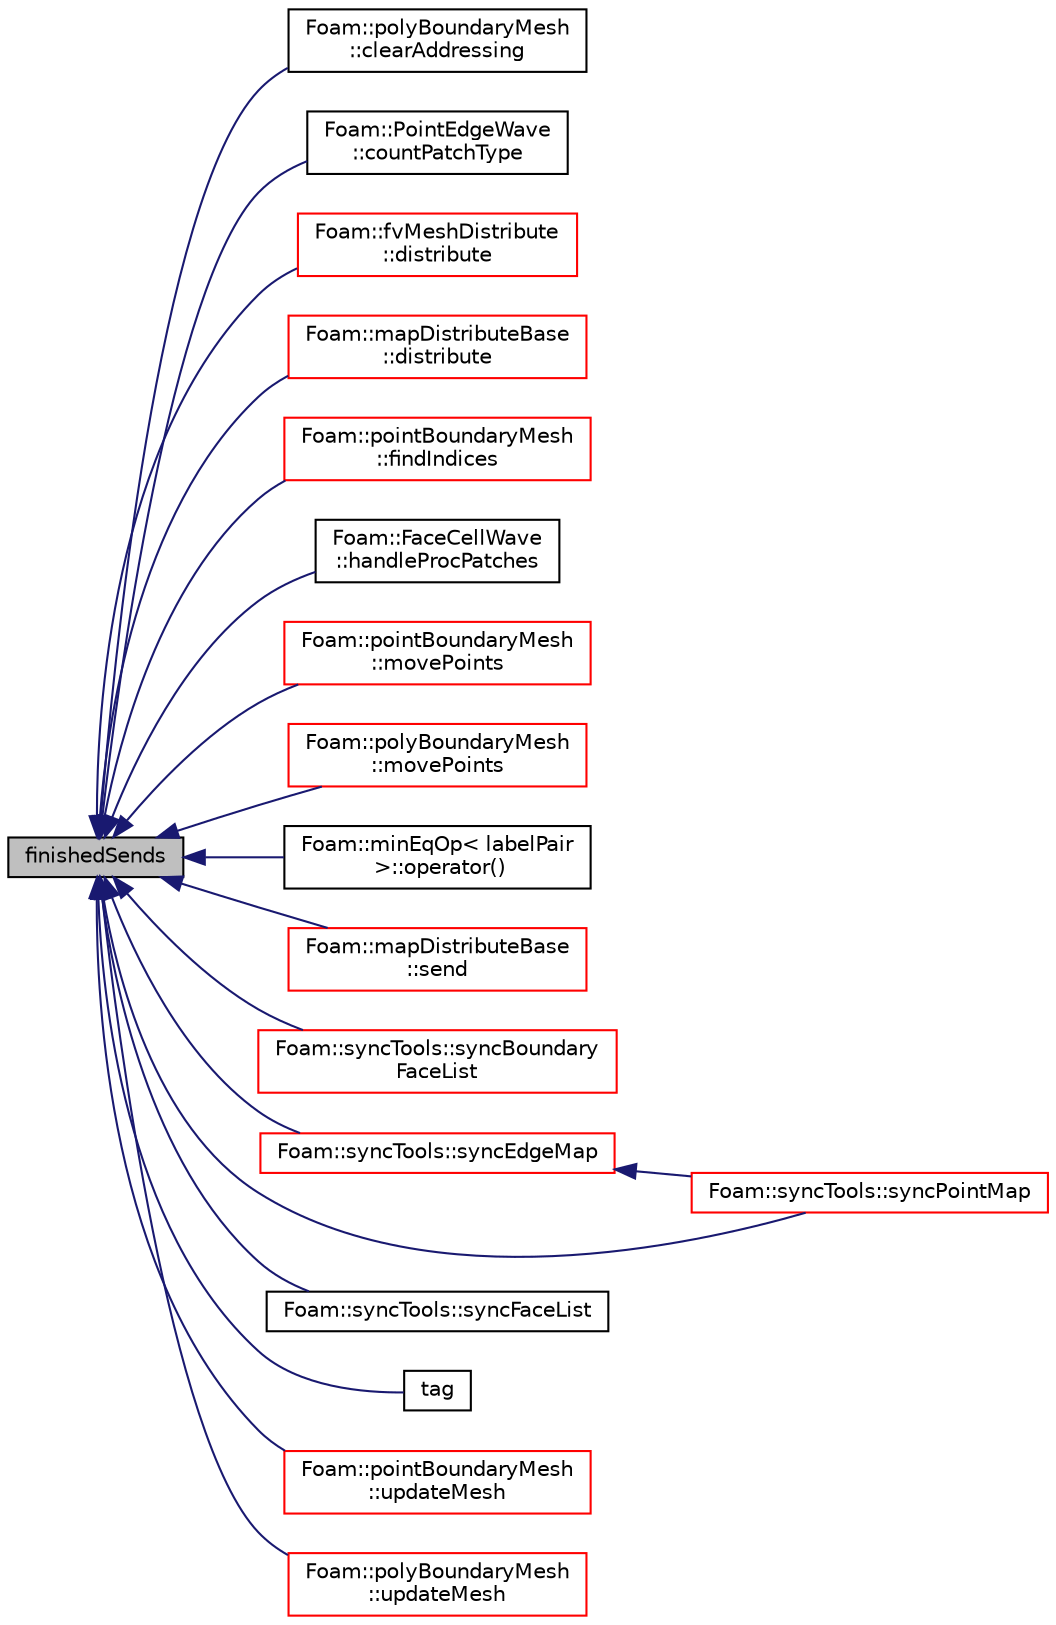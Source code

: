 digraph "finishedSends"
{
  bgcolor="transparent";
  edge [fontname="Helvetica",fontsize="10",labelfontname="Helvetica",labelfontsize="10"];
  node [fontname="Helvetica",fontsize="10",shape=record];
  rankdir="LR";
  Node54 [label="finishedSends",height=0.2,width=0.4,color="black", fillcolor="grey75", style="filled", fontcolor="black"];
  Node54 -> Node55 [dir="back",color="midnightblue",fontsize="10",style="solid",fontname="Helvetica"];
  Node55 [label="Foam::polyBoundaryMesh\l::clearAddressing",height=0.2,width=0.4,color="black",URL="$a28557.html#aac1ee7169044dccb262b78097d6ab1a8",tooltip="Clear addressing at this level and at patches. "];
  Node54 -> Node56 [dir="back",color="midnightblue",fontsize="10",style="solid",fontname="Helvetica"];
  Node56 [label="Foam::PointEdgeWave\l::countPatchType",height=0.2,width=0.4,color="black",URL="$a25989.html#a774d50194a0ab5809347d4eb20808ff6"];
  Node54 -> Node57 [dir="back",color="midnightblue",fontsize="10",style="solid",fontname="Helvetica"];
  Node57 [label="Foam::fvMeshDistribute\l::distribute",height=0.2,width=0.4,color="red",URL="$a22197.html#acb11a389cf765470aea69d37a526cf1f",tooltip="Send cells to neighbours according to distribution. "];
  Node54 -> Node67 [dir="back",color="midnightblue",fontsize="10",style="solid",fontname="Helvetica"];
  Node67 [label="Foam::mapDistributeBase\l::distribute",height=0.2,width=0.4,color="red",URL="$a28525.html#a333f631776644ef8e70cae68822cc5d5",tooltip="Distribute data. Note:schedule only used for Pstream::scheduled. "];
  Node54 -> Node202 [dir="back",color="midnightblue",fontsize="10",style="solid",fontname="Helvetica"];
  Node202 [label="Foam::pointBoundaryMesh\l::findIndices",height=0.2,width=0.4,color="red",URL="$a28393.html#a7e25dcc6f712ea6db122dd707dea9569",tooltip="Find patch indices given a name. "];
  Node54 -> Node214 [dir="back",color="midnightblue",fontsize="10",style="solid",fontname="Helvetica"];
  Node214 [label="Foam::FaceCellWave\l::handleProcPatches",height=0.2,width=0.4,color="black",URL="$a25945.html#a2b99dcd7e15f8dab8ed02d3db3ab15f0",tooltip="Merge data from across processor boundaries. "];
  Node54 -> Node205 [dir="back",color="midnightblue",fontsize="10",style="solid",fontname="Helvetica"];
  Node205 [label="Foam::pointBoundaryMesh\l::movePoints",height=0.2,width=0.4,color="red",URL="$a28393.html#ab62834098bae1d3887f578c700754f39",tooltip="Correct polyBoundaryMesh after moving points. "];
  Node54 -> Node215 [dir="back",color="midnightblue",fontsize="10",style="solid",fontname="Helvetica"];
  Node215 [label="Foam::polyBoundaryMesh\l::movePoints",height=0.2,width=0.4,color="red",URL="$a28557.html#ab62834098bae1d3887f578c700754f39",tooltip="Correct polyBoundaryMesh after moving points. "];
  Node54 -> Node131 [dir="back",color="midnightblue",fontsize="10",style="solid",fontname="Helvetica"];
  Node131 [label="Foam::minEqOp\< labelPair\l \>::operator()",height=0.2,width=0.4,color="black",URL="$a22177.html#a5110bdded347caa6365e4d10554dfc32"];
  Node54 -> Node73 [dir="back",color="midnightblue",fontsize="10",style="solid",fontname="Helvetica"];
  Node73 [label="Foam::mapDistributeBase\l::send",height=0.2,width=0.4,color="red",URL="$a28525.html#a9f63e6d5292f4b45c0faf1b863262595",tooltip="Do all sends using PstreamBuffers. "];
  Node54 -> Node327 [dir="back",color="midnightblue",fontsize="10",style="solid",fontname="Helvetica"];
  Node327 [label="Foam::syncTools::syncBoundary\lFaceList",height=0.2,width=0.4,color="red",URL="$a28657.html#abfef71f4706b88c9184fcae7352d0903",tooltip="Synchronize values on boundary faces only. "];
  Node54 -> Node506 [dir="back",color="midnightblue",fontsize="10",style="solid",fontname="Helvetica"];
  Node506 [label="Foam::syncTools::syncEdgeMap",height=0.2,width=0.4,color="red",URL="$a28657.html#a154ac086463b8d7a0eed8c4539d3ab73",tooltip="Synchronize values on selected edges. "];
  Node506 -> Node508 [dir="back",color="midnightblue",fontsize="10",style="solid",fontname="Helvetica"];
  Node508 [label="Foam::syncTools::syncPointMap",height=0.2,width=0.4,color="red",URL="$a28657.html#a08bdf5c6403dd4367d1714c3d5b4145d",tooltip="Synchronize values on selected points. "];
  Node54 -> Node436 [dir="back",color="midnightblue",fontsize="10",style="solid",fontname="Helvetica"];
  Node436 [label="Foam::syncTools::syncFaceList",height=0.2,width=0.4,color="black",URL="$a28657.html#afd8d7d625380d8575ecc5ed01247b25c"];
  Node54 -> Node508 [dir="back",color="midnightblue",fontsize="10",style="solid",fontname="Helvetica"];
  Node54 -> Node510 [dir="back",color="midnightblue",fontsize="10",style="solid",fontname="Helvetica"];
  Node510 [label="tag",height=0.2,width=0.4,color="black",URL="$a27361.html#a99a5c46d528d603fa3114da2eb23cfe1"];
  Node54 -> Node212 [dir="back",color="midnightblue",fontsize="10",style="solid",fontname="Helvetica"];
  Node212 [label="Foam::pointBoundaryMesh\l::updateMesh",height=0.2,width=0.4,color="red",URL="$a28393.html#ae5693a309a936ac1040dd48c2881677f",tooltip="Correct polyBoundaryMesh after topology update. "];
  Node54 -> Node511 [dir="back",color="midnightblue",fontsize="10",style="solid",fontname="Helvetica"];
  Node511 [label="Foam::polyBoundaryMesh\l::updateMesh",height=0.2,width=0.4,color="red",URL="$a28557.html#ae5693a309a936ac1040dd48c2881677f",tooltip="Correct polyBoundaryMesh after topology update. "];
}
